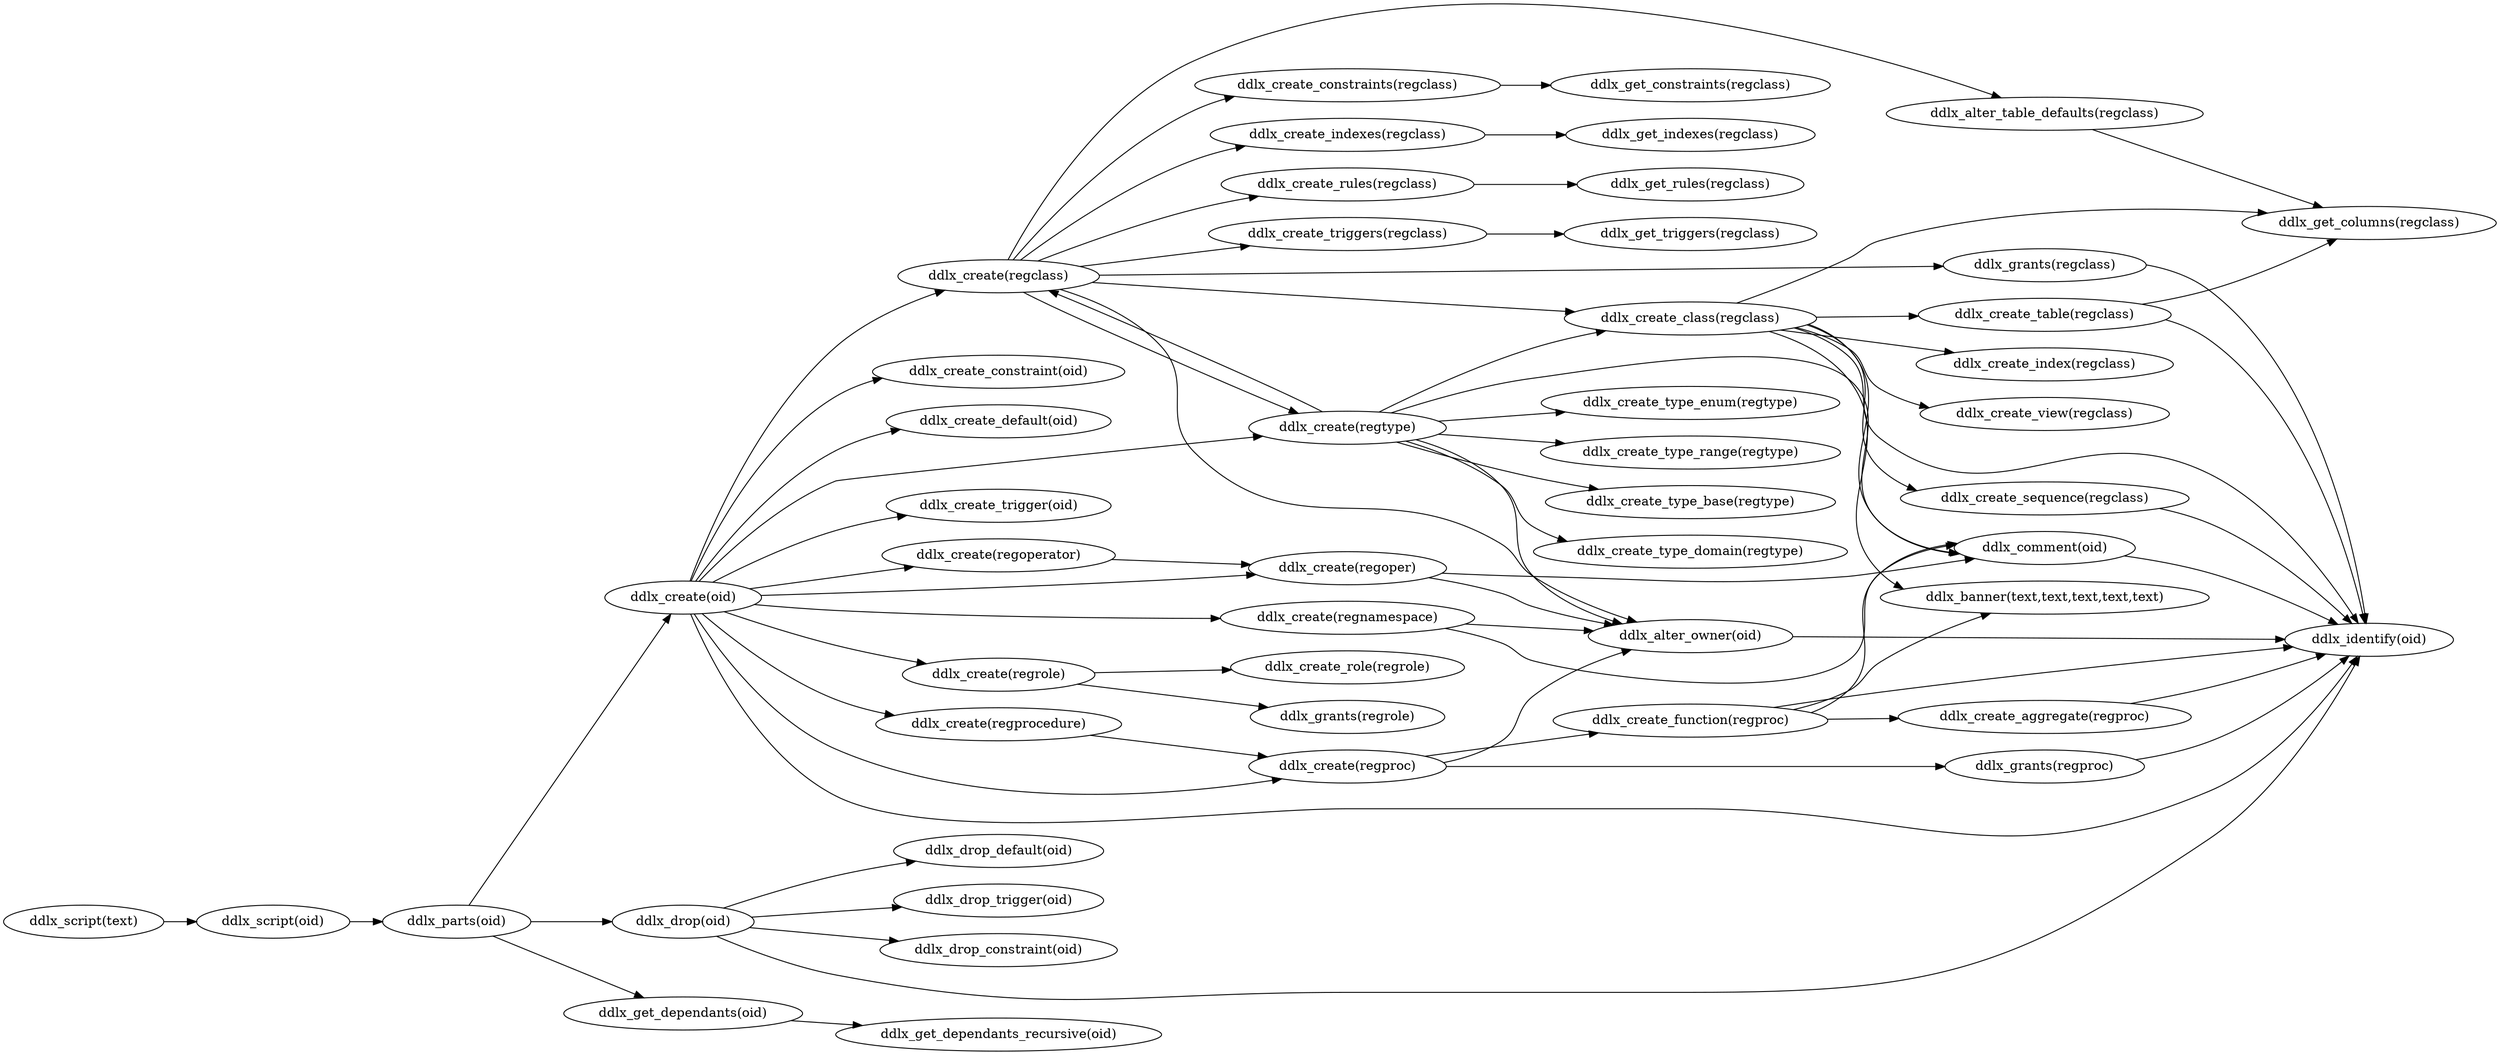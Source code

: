 digraph pg_ddl {
rankdir = LR
"ddlx_alter_owner(oid)" -> "ddlx_identify(oid)";
"ddlx_alter_table_defaults(regclass)" -> "ddlx_get_columns(regclass)";
"ddlx_comment(oid)" -> "ddlx_identify(oid)";
"ddlx_create_aggregate(regproc)" -> "ddlx_identify(oid)";
"ddlx_create_class(regclass)" -> "ddlx_banner(text,text,text,text,text)";
"ddlx_create_class(regclass)" -> "ddlx_comment(oid)";
"ddlx_create_class(regclass)" -> "ddlx_create_index(regclass)";
"ddlx_create_class(regclass)" -> "ddlx_create_sequence(regclass)";
"ddlx_create_class(regclass)" -> "ddlx_create_table(regclass)";
"ddlx_create_class(regclass)" -> "ddlx_create_view(regclass)";
"ddlx_create_class(regclass)" -> "ddlx_get_columns(regclass)";
"ddlx_create_class(regclass)" -> "ddlx_identify(oid)";
"ddlx_create_constraints(regclass)" -> "ddlx_get_constraints(regclass)";
"ddlx_create_function(regproc)" -> "ddlx_banner(text,text,text,text,text)";
"ddlx_create_function(regproc)" -> "ddlx_comment(oid)";
"ddlx_create_function(regproc)" -> "ddlx_create_aggregate(regproc)";
"ddlx_create_function(regproc)" -> "ddlx_identify(oid)";
"ddlx_create_indexes(regclass)" -> "ddlx_get_indexes(regclass)";
"ddlx_create(oid)" -> "ddlx_create_constraint(oid)";
"ddlx_create(oid)" -> "ddlx_create_default(oid)";
"ddlx_create(oid)" -> "ddlx_create(regclass)";
"ddlx_create(oid)" -> "ddlx_create(regnamespace)";
"ddlx_create(oid)" -> "ddlx_create(regoper)";
"ddlx_create(oid)" -> "ddlx_create(regoperator)";
"ddlx_create(oid)" -> "ddlx_create(regproc)";
"ddlx_create(oid)" -> "ddlx_create(regprocedure)";
"ddlx_create(oid)" -> "ddlx_create(regrole)";
"ddlx_create(oid)" -> "ddlx_create(regtype)";
"ddlx_create(oid)" -> "ddlx_create_trigger(oid)";
"ddlx_create(oid)" -> "ddlx_identify(oid)";
"ddlx_create(regclass)" -> "ddlx_alter_owner(oid)";
"ddlx_create(regclass)" -> "ddlx_alter_table_defaults(regclass)";
"ddlx_create(regclass)" -> "ddlx_create_class(regclass)";
"ddlx_create(regclass)" -> "ddlx_create_constraints(regclass)";
"ddlx_create(regclass)" -> "ddlx_create_indexes(regclass)";
"ddlx_create(regclass)" -> "ddlx_create(regtype)";
"ddlx_create(regclass)" -> "ddlx_create_rules(regclass)";
"ddlx_create(regclass)" -> "ddlx_create_triggers(regclass)";
"ddlx_create(regclass)" -> "ddlx_grants(regclass)";
"ddlx_create(regnamespace)" -> "ddlx_alter_owner(oid)";
"ddlx_create(regnamespace)" -> "ddlx_comment(oid)";
"ddlx_create(regoper)" -> "ddlx_alter_owner(oid)";
"ddlx_create(regoper)" -> "ddlx_comment(oid)";
"ddlx_create(regoperator)" -> "ddlx_create(regoper)";
"ddlx_create(regproc)" -> "ddlx_alter_owner(oid)";
"ddlx_create(regproc)" -> "ddlx_create_function(regproc)";
"ddlx_create(regproc)" -> "ddlx_grants(regproc)";
"ddlx_create(regprocedure)" -> "ddlx_create(regproc)";
"ddlx_create(regrole)" -> "ddlx_create_role(regrole)";
"ddlx_create(regrole)" -> "ddlx_grants(regrole)";
"ddlx_create(regtype)" -> "ddlx_alter_owner(oid)";
"ddlx_create(regtype)" -> "ddlx_comment(oid)";
"ddlx_create(regtype)" -> "ddlx_create_class(regclass)";
"ddlx_create(regtype)" -> "ddlx_create(regclass)";
"ddlx_create(regtype)" -> "ddlx_create_type_base(regtype)";
"ddlx_create(regtype)" -> "ddlx_create_type_domain(regtype)";
"ddlx_create(regtype)" -> "ddlx_create_type_enum(regtype)";
"ddlx_create(regtype)" -> "ddlx_create_type_range(regtype)";
"ddlx_create_rules(regclass)" -> "ddlx_get_rules(regclass)";
"ddlx_create_sequence(regclass)" -> "ddlx_identify(oid)";
"ddlx_create_table(regclass)" -> "ddlx_get_columns(regclass)";
"ddlx_create_table(regclass)" -> "ddlx_identify(oid)";
"ddlx_create_triggers(regclass)" -> "ddlx_get_triggers(regclass)";
"ddlx_drop(oid)" -> "ddlx_drop_constraint(oid)";
"ddlx_drop(oid)" -> "ddlx_drop_default(oid)";
"ddlx_drop(oid)" -> "ddlx_drop_trigger(oid)";
"ddlx_drop(oid)" -> "ddlx_identify(oid)";
"ddlx_get_dependants(oid)" -> "ddlx_get_dependants_recursive(oid)";
"ddlx_grants(regclass)" -> "ddlx_identify(oid)";
"ddlx_grants(regproc)" -> "ddlx_identify(oid)";
"ddlx_parts(oid)" -> "ddlx_create(oid)";
"ddlx_parts(oid)" -> "ddlx_drop(oid)";
"ddlx_parts(oid)" -> "ddlx_get_dependants(oid)";
"ddlx_script(oid)" -> "ddlx_parts(oid)";
"ddlx_script(text)" -> "ddlx_script(oid)";
}
